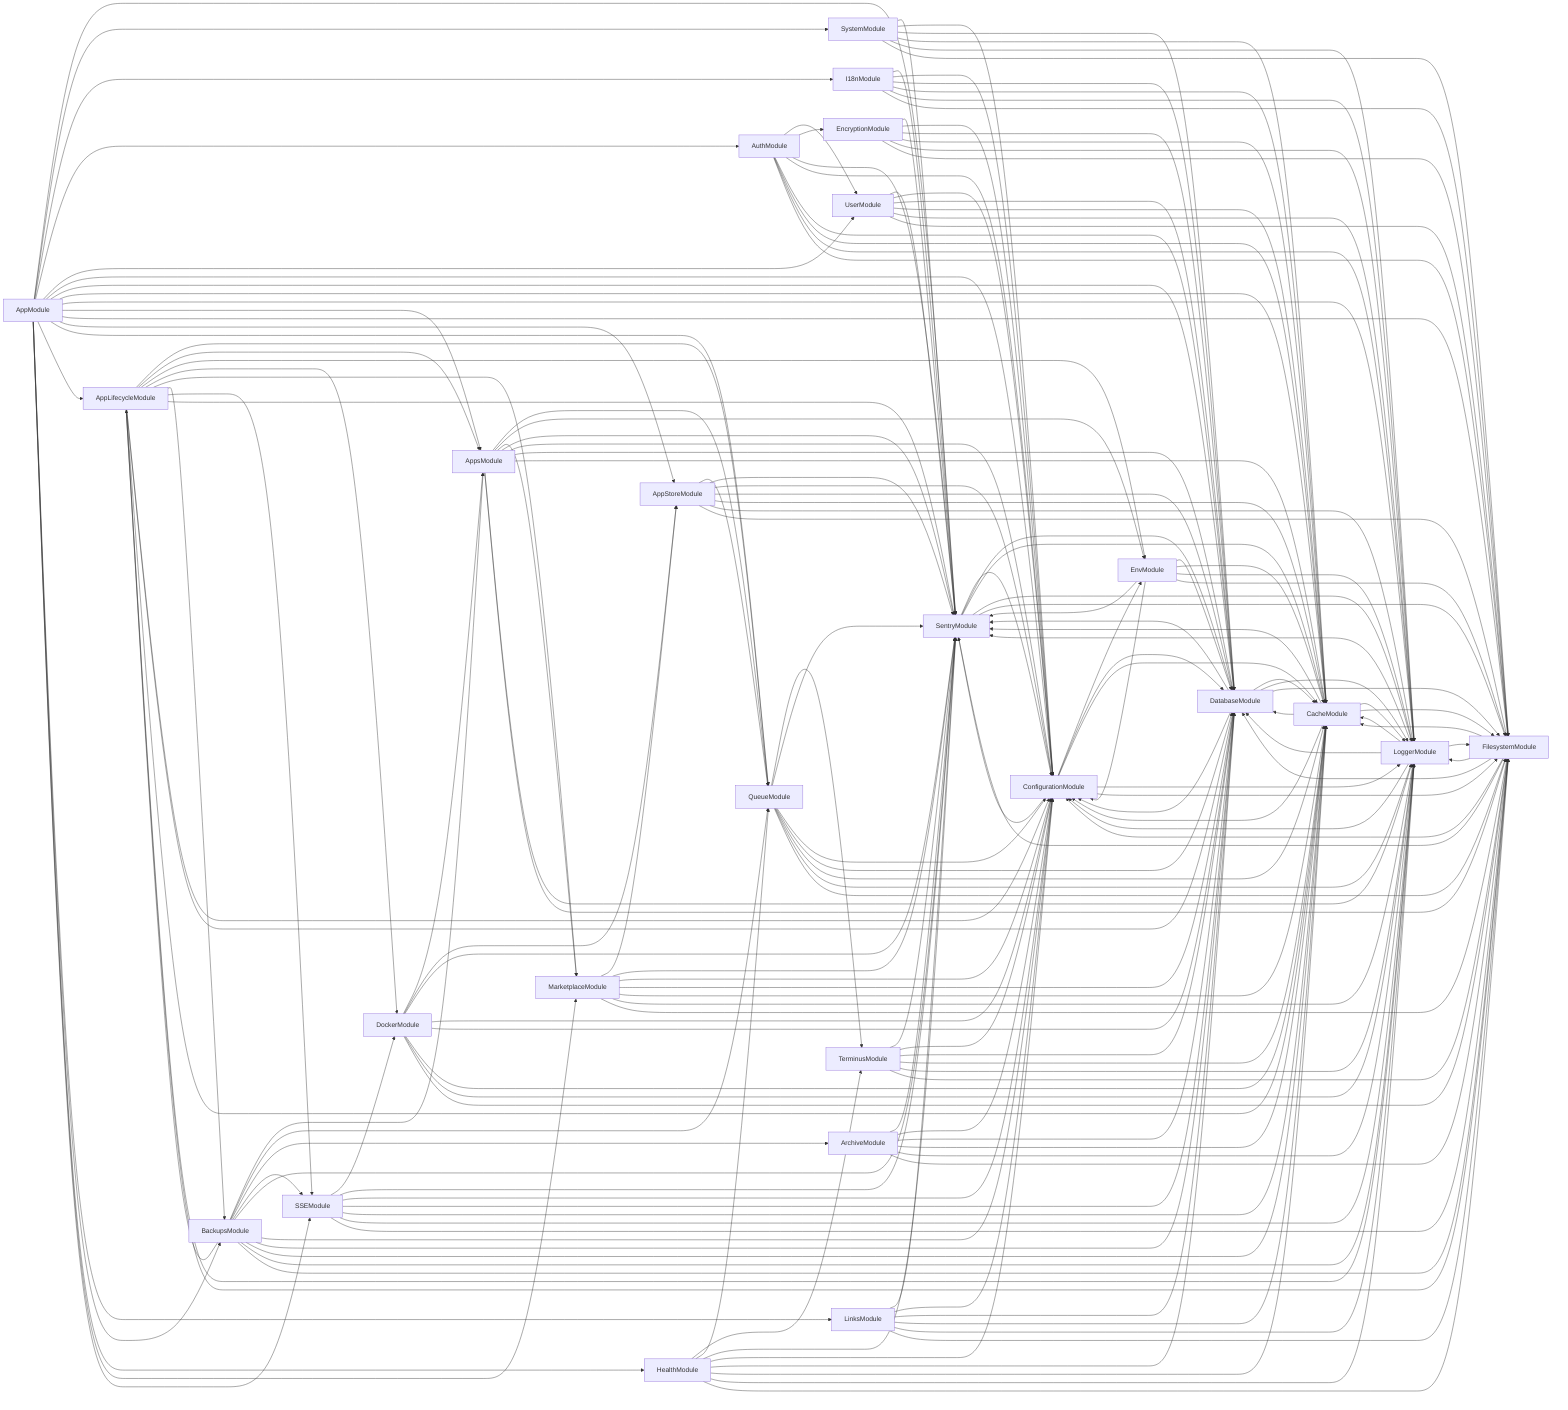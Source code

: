 graph LR
  AppModule-->SentryModule
  SentryModule-->ConfigurationModule
  ConfigurationModule-->EnvModule
  EnvModule-->SentryModule
  EnvModule-->ConfigurationModule
  EnvModule-->DatabaseModule
  DatabaseModule-->SentryModule
  DatabaseModule-->ConfigurationModule
  DatabaseModule-->CacheModule
  CacheModule-->SentryModule
  CacheModule-->ConfigurationModule
  CacheModule-->DatabaseModule
  CacheModule-->LoggerModule
  LoggerModule-->SentryModule
  LoggerModule-->ConfigurationModule
  LoggerModule-->DatabaseModule
  LoggerModule-->CacheModule
  LoggerModule-->FilesystemModule
  FilesystemModule-->SentryModule
  FilesystemModule-->ConfigurationModule
  FilesystemModule-->DatabaseModule
  FilesystemModule-->CacheModule
  FilesystemModule-->LoggerModule
  CacheModule-->FilesystemModule
  DatabaseModule-->LoggerModule
  DatabaseModule-->FilesystemModule
  EnvModule-->CacheModule
  EnvModule-->LoggerModule
  EnvModule-->FilesystemModule
  ConfigurationModule-->SentryModule
  ConfigurationModule-->DatabaseModule
  ConfigurationModule-->CacheModule
  ConfigurationModule-->LoggerModule
  ConfigurationModule-->FilesystemModule
  SentryModule-->DatabaseModule
  SentryModule-->CacheModule
  SentryModule-->LoggerModule
  SentryModule-->FilesystemModule
  AppModule-->SystemModule
  SystemModule-->SentryModule
  SystemModule-->ConfigurationModule
  SystemModule-->DatabaseModule
  SystemModule-->CacheModule
  SystemModule-->LoggerModule
  SystemModule-->FilesystemModule
  AppModule-->I18nModule
  I18nModule-->SentryModule
  I18nModule-->ConfigurationModule
  I18nModule-->DatabaseModule
  I18nModule-->CacheModule
  I18nModule-->LoggerModule
  I18nModule-->FilesystemModule
  AppModule-->AuthModule
  AuthModule-->UserModule
  UserModule-->SentryModule
  UserModule-->ConfigurationModule
  UserModule-->DatabaseModule
  UserModule-->CacheModule
  UserModule-->LoggerModule
  UserModule-->FilesystemModule
  AuthModule-->EncryptionModule
  EncryptionModule-->SentryModule
  EncryptionModule-->ConfigurationModule
  EncryptionModule-->DatabaseModule
  EncryptionModule-->CacheModule
  EncryptionModule-->LoggerModule
  EncryptionModule-->FilesystemModule
  AuthModule-->SentryModule
  AuthModule-->ConfigurationModule
  AuthModule-->DatabaseModule
  AuthModule-->CacheModule
  AuthModule-->LoggerModule
  AuthModule-->FilesystemModule
  AppModule-->UserModule
  AppModule-->ConfigurationModule
  AppModule-->DatabaseModule
  AppModule-->CacheModule
  AppModule-->LoggerModule
  AppModule-->AppsModule
  AppsModule-->QueueModule
  QueueModule-->TerminusModule
  TerminusModule-->SentryModule
  TerminusModule-->ConfigurationModule
  TerminusModule-->DatabaseModule
  TerminusModule-->CacheModule
  TerminusModule-->LoggerModule
  TerminusModule-->FilesystemModule
  QueueModule-->SentryModule
  QueueModule-->ConfigurationModule
  QueueModule-->DatabaseModule
  QueueModule-->CacheModule
  QueueModule-->LoggerModule
  QueueModule-->FilesystemModule
  AppsModule-->EnvModule
  AppsModule-->MarketplaceModule
  MarketplaceModule-->AppStoreModule
  AppStoreModule-->QueueModule
  AppStoreModule-->SentryModule
  AppStoreModule-->ConfigurationModule
  AppStoreModule-->DatabaseModule
  AppStoreModule-->CacheModule
  AppStoreModule-->LoggerModule
  AppStoreModule-->FilesystemModule
  MarketplaceModule-->SentryModule
  MarketplaceModule-->ConfigurationModule
  MarketplaceModule-->DatabaseModule
  MarketplaceModule-->CacheModule
  MarketplaceModule-->LoggerModule
  MarketplaceModule-->FilesystemModule
  AppsModule-->SentryModule
  AppsModule-->ConfigurationModule
  AppsModule-->DatabaseModule
  AppsModule-->CacheModule
  AppsModule-->LoggerModule
  AppsModule-->FilesystemModule
  AppModule-->FilesystemModule
  AppModule-->AppStoreModule
  AppModule-->QueueModule
  AppModule-->AppLifecycleModule
  AppLifecycleModule-->QueueModule
  AppLifecycleModule-->AppsModule
  AppLifecycleModule-->EnvModule
  AppLifecycleModule-->DockerModule
  DockerModule-->AppsModule
  DockerModule-->AppStoreModule
  DockerModule-->SentryModule
  DockerModule-->ConfigurationModule
  DockerModule-->DatabaseModule
  DockerModule-->CacheModule
  DockerModule-->LoggerModule
  DockerModule-->FilesystemModule
  AppLifecycleModule-->MarketplaceModule
  AppLifecycleModule-->BackupsModule
  BackupsModule-->AppLifecycleModule
  BackupsModule-->AppsModule
  BackupsModule-->QueueModule
  BackupsModule-->ArchiveModule
  ArchiveModule-->SentryModule
  ArchiveModule-->ConfigurationModule
  ArchiveModule-->DatabaseModule
  ArchiveModule-->CacheModule
  ArchiveModule-->LoggerModule
  ArchiveModule-->FilesystemModule
  BackupsModule-->SSEModule
  SSEModule-->DockerModule
  SSEModule-->SentryModule
  SSEModule-->ConfigurationModule
  SSEModule-->DatabaseModule
  SSEModule-->CacheModule
  SSEModule-->LoggerModule
  SSEModule-->FilesystemModule
  BackupsModule-->SentryModule
  BackupsModule-->ConfigurationModule
  BackupsModule-->DatabaseModule
  BackupsModule-->CacheModule
  BackupsModule-->LoggerModule
  BackupsModule-->FilesystemModule
  AppLifecycleModule-->SSEModule
  AppLifecycleModule-->SentryModule
  AppLifecycleModule-->ConfigurationModule
  AppLifecycleModule-->DatabaseModule
  AppLifecycleModule-->CacheModule
  AppLifecycleModule-->LoggerModule
  AppLifecycleModule-->FilesystemModule
  AppModule-->LinksModule
  LinksModule-->SentryModule
  LinksModule-->ConfigurationModule
  LinksModule-->DatabaseModule
  LinksModule-->CacheModule
  LinksModule-->LoggerModule
  LinksModule-->FilesystemModule
  AppModule-->BackupsModule
  AppModule-->HealthModule
  HealthModule-->TerminusModule
  HealthModule-->QueueModule
  HealthModule-->SentryModule
  HealthModule-->ConfigurationModule
  HealthModule-->DatabaseModule
  HealthModule-->CacheModule
  HealthModule-->LoggerModule
  HealthModule-->FilesystemModule
  AppModule-->MarketplaceModule
  AppModule-->SSEModule